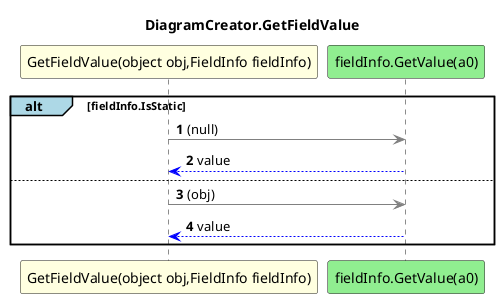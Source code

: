@startuml DiagramCreator.GetFieldValue
title DiagramCreator.GetFieldValue
participant "GetFieldValue(object obj,FieldInfo fieldInfo)" as GetFieldValue_p0_p1 #LightYellow
participant "fieldInfo.GetValue(a0)" as fieldInfo_GetValue_a0 #LightGreen
autonumber
alt#LightBlue fieldInfo.IsStatic
 GetFieldValue_p0_p1 -[#grey]> fieldInfo_GetValue_a0 : (null)
 fieldInfo_GetValue_a0 -[#blue]-> GetFieldValue_p0_p1 : value
 else
 GetFieldValue_p0_p1 -[#grey]> fieldInfo_GetValue_a0 : (obj)
 fieldInfo_GetValue_a0 -[#blue]-> GetFieldValue_p0_p1 : value
end
@enduml
